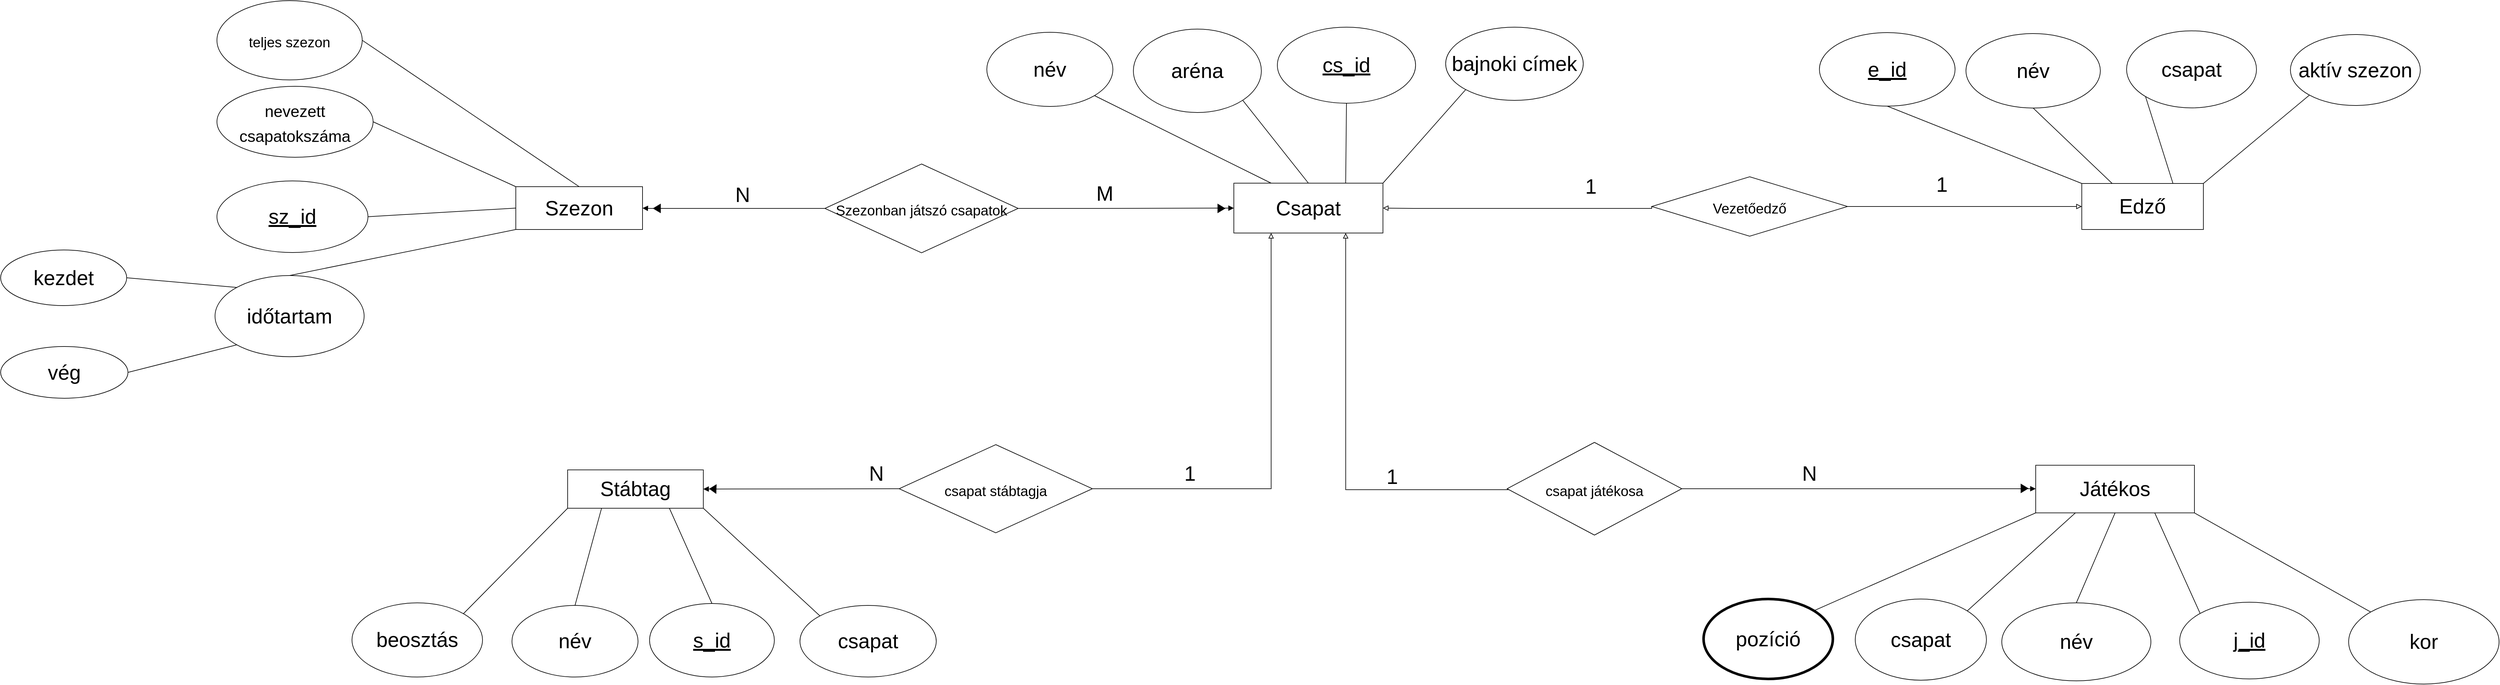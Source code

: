 <mxfile version="13.9.9" type="device"><diagram id="BLKmbr95gi4pKN_UDhJv" name="1 oldal"><mxGraphModel dx="2698" dy="269" grid="0" gridSize="10" guides="1" tooltips="1" connect="1" arrows="1" fold="1" page="1" pageScale="1" pageWidth="2336" pageHeight="1654" math="0" shadow="0"><root><mxCell id="0"/><mxCell id="1" parent="0"/><mxCell id="sl0xox80fRv7dM-zozo9-1" value="Szezon" style="rounded=0;whiteSpace=wrap;html=1;fontSize=32;" parent="1" vertex="1"><mxGeometry x="-498" y="628" width="198" height="67" as="geometry"/></mxCell><mxCell id="sl0xox80fRv7dM-zozo9-2" value="Csapat" style="rounded=0;whiteSpace=wrap;html=1;fontSize=32;" parent="1" vertex="1"><mxGeometry x="624" y="622.5" width="233" height="78" as="geometry"/></mxCell><mxCell id="sl0xox80fRv7dM-zozo9-3" value="Játékos" style="rounded=0;whiteSpace=wrap;html=1;fontSize=32;" parent="1" vertex="1"><mxGeometry x="1877" y="1063.75" width="248" height="74.5" as="geometry"/></mxCell><mxCell id="sl0xox80fRv7dM-zozo9-4" value="Edző" style="rounded=0;whiteSpace=wrap;html=1;fontSize=32;" parent="1" vertex="1"><mxGeometry x="1949" y="623" width="190" height="72" as="geometry"/></mxCell><mxCell id="sl0xox80fRv7dM-zozo9-6" value="Stábtag" style="rounded=0;whiteSpace=wrap;html=1;fontSize=32;" parent="1" vertex="1"><mxGeometry x="-417" y="1071" width="212" height="60" as="geometry"/></mxCell><mxCell id="sl0xox80fRv7dM-zozo9-32" value="sz_id" style="ellipse;whiteSpace=wrap;html=1;fontSize=32;fontStyle=4" parent="1" vertex="1"><mxGeometry x="-965" y="619" width="236" height="112" as="geometry"/></mxCell><mxCell id="sl0xox80fRv7dM-zozo9-33" value="időtartam" style="ellipse;whiteSpace=wrap;html=1;fontSize=32;" parent="1" vertex="1"><mxGeometry x="-968" y="767" width="233" height="127" as="geometry"/></mxCell><mxCell id="sl0xox80fRv7dM-zozo9-34" value="kezdet" style="ellipse;whiteSpace=wrap;html=1;fontSize=32;" parent="1" vertex="1"><mxGeometry x="-1303" y="727" width="197" height="87" as="geometry"/></mxCell><mxCell id="sl0xox80fRv7dM-zozo9-35" value="vég" style="ellipse;whiteSpace=wrap;html=1;fontSize=32;" parent="1" vertex="1"><mxGeometry x="-1303" y="878" width="199" height="81" as="geometry"/></mxCell><mxCell id="sl0xox80fRv7dM-zozo9-36" value="" style="endArrow=none;html=1;fontSize=32;exitX=1;exitY=0.5;exitDx=0;exitDy=0;entryX=0;entryY=0.5;entryDx=0;entryDy=0;" parent="1" source="sl0xox80fRv7dM-zozo9-32" target="sl0xox80fRv7dM-zozo9-1" edge="1"><mxGeometry width="50" height="50" relative="1" as="geometry"><mxPoint x="-492" y="759" as="sourcePoint"/><mxPoint x="-442" y="709" as="targetPoint"/></mxGeometry></mxCell><mxCell id="sl0xox80fRv7dM-zozo9-38" value="" style="endArrow=none;html=1;fontSize=32;entryX=0;entryY=1;entryDx=0;entryDy=0;exitX=0.5;exitY=0;exitDx=0;exitDy=0;" parent="1" source="sl0xox80fRv7dM-zozo9-33" target="sl0xox80fRv7dM-zozo9-1" edge="1"><mxGeometry width="50" height="50" relative="1" as="geometry"><mxPoint x="-436" y="765" as="sourcePoint"/><mxPoint x="-386" y="715" as="targetPoint"/></mxGeometry></mxCell><mxCell id="sl0xox80fRv7dM-zozo9-39" value="" style="endArrow=none;html=1;fontSize=32;exitX=0;exitY=0;exitDx=0;exitDy=0;entryX=1;entryY=0.5;entryDx=0;entryDy=0;" parent="1" source="sl0xox80fRv7dM-zozo9-33" target="sl0xox80fRv7dM-zozo9-34" edge="1"><mxGeometry width="50" height="50" relative="1" as="geometry"><mxPoint x="-196" y="754" as="sourcePoint"/><mxPoint x="-146" y="704" as="targetPoint"/></mxGeometry></mxCell><mxCell id="sl0xox80fRv7dM-zozo9-40" value="" style="endArrow=none;html=1;fontSize=32;entryX=0;entryY=1;entryDx=0;entryDy=0;exitX=1;exitY=0.5;exitDx=0;exitDy=0;" parent="1" source="sl0xox80fRv7dM-zozo9-35" target="sl0xox80fRv7dM-zozo9-33" edge="1"><mxGeometry width="50" height="50" relative="1" as="geometry"><mxPoint x="-371" y="957" as="sourcePoint"/><mxPoint x="-321" y="907" as="targetPoint"/></mxGeometry></mxCell><mxCell id="sl0xox80fRv7dM-zozo9-41" value="&lt;font style=&quot;font-size: 25px&quot;&gt;nevezett csapatokszáma&lt;/font&gt;" style="ellipse;whiteSpace=wrap;html=1;fontSize=32;" parent="1" vertex="1"><mxGeometry x="-965" y="471" width="244" height="111" as="geometry"/></mxCell><mxCell id="sl0xox80fRv7dM-zozo9-42" value="" style="endArrow=none;html=1;fontSize=32;exitX=0;exitY=0;exitDx=0;exitDy=0;entryX=1;entryY=0.5;entryDx=0;entryDy=0;" parent="1" source="sl0xox80fRv7dM-zozo9-1" target="sl0xox80fRv7dM-zozo9-41" edge="1"><mxGeometry width="50" height="50" relative="1" as="geometry"><mxPoint x="-100" y="738" as="sourcePoint"/><mxPoint x="-50" y="688" as="targetPoint"/></mxGeometry></mxCell><mxCell id="sl0xox80fRv7dM-zozo9-43" value="&lt;font style=&quot;font-size: 22px&quot;&gt;teljes szezon&lt;/font&gt;" style="ellipse;whiteSpace=wrap;html=1;fontSize=32;" parent="1" vertex="1"><mxGeometry x="-965" y="337" width="227" height="124" as="geometry"/></mxCell><mxCell id="sl0xox80fRv7dM-zozo9-44" value="" style="endArrow=none;html=1;fontSize=32;entryX=1;entryY=0.5;entryDx=0;entryDy=0;exitX=0.5;exitY=0;exitDx=0;exitDy=0;" parent="1" source="sl0xox80fRv7dM-zozo9-1" target="sl0xox80fRv7dM-zozo9-43" edge="1"><mxGeometry width="50" height="50" relative="1" as="geometry"><mxPoint x="-341" y="703" as="sourcePoint"/><mxPoint x="-291" y="653" as="targetPoint"/><Array as="points"/></mxGeometry></mxCell><mxCell id="sl0xox80fRv7dM-zozo9-48" style="edgeStyle=orthogonalEdgeStyle;rounded=0;orthogonalLoop=1;jettySize=auto;html=1;exitX=0;exitY=0.5;exitDx=0;exitDy=0;entryX=1;entryY=0.5;entryDx=0;entryDy=0;fontSize=32;endArrow=block;endFill=0;" parent="1" source="sl0xox80fRv7dM-zozo9-46" target="sl0xox80fRv7dM-zozo9-2" edge="1"><mxGeometry relative="1" as="geometry"><Array as="points"><mxPoint x="1277" y="662"/><mxPoint x="905" y="662"/></Array></mxGeometry></mxCell><mxCell id="sl0xox80fRv7dM-zozo9-49" style="edgeStyle=orthogonalEdgeStyle;rounded=0;orthogonalLoop=1;jettySize=auto;html=1;exitX=1;exitY=0.5;exitDx=0;exitDy=0;fontSize=32;endArrow=block;endFill=0;entryX=0;entryY=0.5;entryDx=0;entryDy=0;" parent="1" source="sl0xox80fRv7dM-zozo9-46" target="sl0xox80fRv7dM-zozo9-4" edge="1"><mxGeometry relative="1" as="geometry"><Array as="points"><mxPoint x="1648" y="659"/><mxPoint x="1648" y="659"/></Array><mxPoint x="1858" y="650" as="targetPoint"/></mxGeometry></mxCell><mxCell id="sl0xox80fRv7dM-zozo9-46" value="&lt;font style=&quot;font-size: 22px&quot;&gt;Vezetőedző&lt;/font&gt;" style="rhombus;whiteSpace=wrap;html=1;fontSize=32;" parent="1" vertex="1"><mxGeometry x="1277" y="612.5" width="306" height="93" as="geometry"/></mxCell><mxCell id="sl0xox80fRv7dM-zozo9-52" style="edgeStyle=orthogonalEdgeStyle;rounded=0;orthogonalLoop=1;jettySize=auto;html=1;fontSize=32;endArrow=block;endFill=0;entryX=0.75;entryY=1;entryDx=0;entryDy=0;exitX=0;exitY=0.5;exitDx=0;exitDy=0;" parent="1" source="sl0xox80fRv7dM-zozo9-51" target="sl0xox80fRv7dM-zozo9-2" edge="1"><mxGeometry relative="1" as="geometry"><mxPoint x="740" y="785" as="targetPoint"/><Array as="points"><mxPoint x="1056" y="1101"/><mxPoint x="782" y="1102"/></Array></mxGeometry></mxCell><mxCell id="sl0xox80fRv7dM-zozo9-53" style="edgeStyle=orthogonalEdgeStyle;rounded=0;orthogonalLoop=1;jettySize=auto;html=1;fontSize=32;endArrow=block;endFill=1;exitX=1;exitY=0.5;exitDx=0;exitDy=0;" parent="1" source="sl0xox80fRv7dM-zozo9-51" target="sl0xox80fRv7dM-zozo9-3" edge="1"><mxGeometry relative="1" as="geometry"><mxPoint x="1101" y="1164" as="sourcePoint"/><Array as="points"><mxPoint x="1842" y="1101"/></Array></mxGeometry></mxCell><mxCell id="sl0xox80fRv7dM-zozo9-51" value="&lt;font style=&quot;font-size: 22px&quot;&gt;csapat játékosa&lt;/font&gt;" style="rhombus;whiteSpace=wrap;html=1;fontSize=32;" parent="1" vertex="1"><mxGeometry x="1051" y="1028" width="273" height="145" as="geometry"/></mxCell><mxCell id="sl0xox80fRv7dM-zozo9-58" value="1" style="text;html=1;strokeColor=none;fillColor=none;align=center;verticalAlign=middle;whiteSpace=wrap;rounded=0;fontSize=32;" parent="1" vertex="1"><mxGeometry x="1162" y="618" width="40" height="20" as="geometry"/></mxCell><mxCell id="sl0xox80fRv7dM-zozo9-59" value="1" style="text;html=1;align=center;verticalAlign=middle;resizable=0;points=[];autosize=1;fontSize=32;" parent="1" vertex="1"><mxGeometry x="1716" y="604" width="28" height="42" as="geometry"/></mxCell><mxCell id="sl0xox80fRv7dM-zozo9-60" value="1" style="text;html=1;align=center;verticalAlign=middle;resizable=0;points=[];autosize=1;fontSize=32;" parent="1" vertex="1"><mxGeometry x="857" y="1060.5" width="28" height="42" as="geometry"/></mxCell><mxCell id="sl0xox80fRv7dM-zozo9-61" value="N" style="text;html=1;align=center;verticalAlign=middle;resizable=0;points=[];autosize=1;fontSize=32;" parent="1" vertex="1"><mxGeometry x="1506" y="1056" width="33" height="42" as="geometry"/></mxCell><mxCell id="sl0xox80fRv7dM-zozo9-63" style="edgeStyle=orthogonalEdgeStyle;rounded=0;orthogonalLoop=1;jettySize=auto;html=1;entryX=1;entryY=0.5;entryDx=0;entryDy=0;endArrow=block;endFill=1;fontSize=32;exitX=0;exitY=0.5;exitDx=0;exitDy=0;" parent="1" source="sl0xox80fRv7dM-zozo9-62" target="sl0xox80fRv7dM-zozo9-1" edge="1"><mxGeometry relative="1" as="geometry"><mxPoint x="40" y="996" as="sourcePoint"/><Array as="points"><mxPoint x="-291" y="662"/></Array></mxGeometry></mxCell><mxCell id="sl0xox80fRv7dM-zozo9-64" style="edgeStyle=orthogonalEdgeStyle;rounded=0;orthogonalLoop=1;jettySize=auto;html=1;entryX=0;entryY=0.5;entryDx=0;entryDy=0;endArrow=block;endFill=1;fontSize=32;exitX=1;exitY=0.5;exitDx=0;exitDy=0;" parent="1" source="sl0xox80fRv7dM-zozo9-62" target="sl0xox80fRv7dM-zozo9-2" edge="1"><mxGeometry relative="1" as="geometry"><Array as="points"><mxPoint x="409" y="662"/><mxPoint x="409" y="662"/></Array></mxGeometry></mxCell><mxCell id="sl0xox80fRv7dM-zozo9-62" value="&lt;font style=&quot;font-size: 22px&quot;&gt;Szezonban játszó csapatok&lt;/font&gt;" style="rhombus;whiteSpace=wrap;html=1;fontSize=32;" parent="1" vertex="1"><mxGeometry x="-15" y="592.5" width="302" height="139" as="geometry"/></mxCell><mxCell id="sl0xox80fRv7dM-zozo9-65" value="N" style="text;html=1;align=center;verticalAlign=middle;resizable=0;points=[];autosize=1;fontSize=32;" parent="1" vertex="1"><mxGeometry x="-161" y="620" width="33" height="42" as="geometry"/></mxCell><mxCell id="sl0xox80fRv7dM-zozo9-66" value="M" style="text;html=1;align=center;verticalAlign=middle;resizable=0;points=[];autosize=1;fontSize=32;" parent="1" vertex="1"><mxGeometry x="403" y="618" width="37" height="42" as="geometry"/></mxCell><mxCell id="sl0xox80fRv7dM-zozo9-68" style="edgeStyle=orthogonalEdgeStyle;rounded=0;orthogonalLoop=1;jettySize=auto;html=1;exitX=0;exitY=0.5;exitDx=0;exitDy=0;endArrow=block;endFill=1;fontSize=32;entryX=1;entryY=0.5;entryDx=0;entryDy=0;" parent="1" source="sl0xox80fRv7dM-zozo9-67" target="sl0xox80fRv7dM-zozo9-6" edge="1"><mxGeometry relative="1" as="geometry"><Array as="points"><mxPoint x="101" y="1101"/></Array><mxPoint x="-171" y="1107" as="targetPoint"/></mxGeometry></mxCell><mxCell id="sl0xox80fRv7dM-zozo9-69" style="edgeStyle=orthogonalEdgeStyle;rounded=0;orthogonalLoop=1;jettySize=auto;html=1;endArrow=block;endFill=0;fontSize=32;exitX=1;exitY=0.5;exitDx=0;exitDy=0;entryX=0.25;entryY=1;entryDx=0;entryDy=0;" parent="1" source="sl0xox80fRv7dM-zozo9-67" target="sl0xox80fRv7dM-zozo9-2" edge="1"><mxGeometry relative="1" as="geometry"><mxPoint x="423" y="1104" as="sourcePoint"/><Array as="points"><mxPoint x="682" y="1100"/></Array><mxPoint x="634" y="807" as="targetPoint"/></mxGeometry></mxCell><mxCell id="sl0xox80fRv7dM-zozo9-67" value="&lt;font style=&quot;font-size: 22px&quot;&gt;csapat stábtagja&lt;/font&gt;" style="rhombus;whiteSpace=wrap;html=1;fontSize=32;" parent="1" vertex="1"><mxGeometry x="101" y="1031.5" width="302" height="138" as="geometry"/></mxCell><mxCell id="sl0xox80fRv7dM-zozo9-70" value="1" style="text;html=1;align=center;verticalAlign=middle;resizable=0;points=[];autosize=1;fontSize=32;" parent="1" vertex="1"><mxGeometry x="541" y="1056" width="28" height="42" as="geometry"/></mxCell><mxCell id="sl0xox80fRv7dM-zozo9-71" value="N" style="text;html=1;align=center;verticalAlign=middle;resizable=0;points=[];autosize=1;fontSize=32;" parent="1" vertex="1"><mxGeometry x="48" y="1056" width="33" height="42" as="geometry"/></mxCell><mxCell id="sl0xox80fRv7dM-zozo9-72" value="j_id" style="ellipse;whiteSpace=wrap;html=1;fontSize=32;fontStyle=4" parent="1" vertex="1"><mxGeometry x="2102" y="1278" width="218" height="120" as="geometry"/></mxCell><mxCell id="sl0xox80fRv7dM-zozo9-73" value="név" style="ellipse;whiteSpace=wrap;html=1;fontSize=32;" parent="1" vertex="1"><mxGeometry x="1824" y="1279" width="233" height="122" as="geometry"/></mxCell><mxCell id="sl0xox80fRv7dM-zozo9-74" value="kor" style="ellipse;whiteSpace=wrap;html=1;fontSize=32;" parent="1" vertex="1"><mxGeometry x="2366" y="1274" width="235" height="132" as="geometry"/></mxCell><mxCell id="sl0xox80fRv7dM-zozo9-75" value="csapat" style="ellipse;whiteSpace=wrap;html=1;fontSize=32;" parent="1" vertex="1"><mxGeometry x="1595" y="1273" width="205" height="127" as="geometry"/></mxCell><mxCell id="sl0xox80fRv7dM-zozo9-76" value="pozíció" style="ellipse;whiteSpace=wrap;html=1;fontSize=32;shadow=0;sketch=0;strokeWidth=4;" parent="1" vertex="1"><mxGeometry x="1358" y="1273" width="202" height="125" as="geometry"/></mxCell><mxCell id="sl0xox80fRv7dM-zozo9-77" value="" style="endArrow=none;html=1;fontSize=32;entryX=0;entryY=1;entryDx=0;entryDy=0;exitX=1;exitY=0;exitDx=0;exitDy=0;" parent="1" source="sl0xox80fRv7dM-zozo9-76" target="sl0xox80fRv7dM-zozo9-3" edge="1"><mxGeometry width="50" height="50" relative="1" as="geometry"><mxPoint x="1467" y="803" as="sourcePoint"/><mxPoint x="1517" y="753" as="targetPoint"/></mxGeometry></mxCell><mxCell id="sl0xox80fRv7dM-zozo9-78" value="" style="endArrow=none;html=1;fontSize=32;entryX=0.25;entryY=1;entryDx=0;entryDy=0;exitX=1;exitY=0;exitDx=0;exitDy=0;" parent="1" source="sl0xox80fRv7dM-zozo9-75" target="sl0xox80fRv7dM-zozo9-3" edge="1"><mxGeometry width="50" height="50" relative="1" as="geometry"><mxPoint x="1726" y="827" as="sourcePoint"/><mxPoint x="1776" y="777" as="targetPoint"/></mxGeometry></mxCell><mxCell id="sl0xox80fRv7dM-zozo9-79" value="" style="endArrow=none;html=1;fontSize=32;entryX=0.5;entryY=1;entryDx=0;entryDy=0;exitX=0.5;exitY=0;exitDx=0;exitDy=0;" parent="1" source="sl0xox80fRv7dM-zozo9-73" target="sl0xox80fRv7dM-zozo9-3" edge="1"><mxGeometry width="50" height="50" relative="1" as="geometry"><mxPoint x="1840" y="814" as="sourcePoint"/><mxPoint x="1890" y="764" as="targetPoint"/></mxGeometry></mxCell><mxCell id="sl0xox80fRv7dM-zozo9-80" value="" style="endArrow=none;html=1;fontSize=32;entryX=0;entryY=0;entryDx=0;entryDy=0;exitX=0.75;exitY=1;exitDx=0;exitDy=0;" parent="1" source="sl0xox80fRv7dM-zozo9-3" target="sl0xox80fRv7dM-zozo9-72" edge="1"><mxGeometry width="50" height="50" relative="1" as="geometry"><mxPoint x="1861" y="737" as="sourcePoint"/><mxPoint x="1911" y="687" as="targetPoint"/></mxGeometry></mxCell><mxCell id="sl0xox80fRv7dM-zozo9-81" value="" style="endArrow=none;html=1;fontSize=32;entryX=0;entryY=0;entryDx=0;entryDy=0;exitX=1;exitY=1;exitDx=0;exitDy=0;" parent="1" source="sl0xox80fRv7dM-zozo9-3" target="sl0xox80fRv7dM-zozo9-74" edge="1"><mxGeometry width="50" height="50" relative="1" as="geometry"><mxPoint x="1761" y="693" as="sourcePoint"/><mxPoint x="1811" y="643" as="targetPoint"/></mxGeometry></mxCell><mxCell id="sl0xox80fRv7dM-zozo9-82" value="s_id" style="ellipse;whiteSpace=wrap;html=1;shadow=0;sketch=0;strokeColor=#000000;strokeWidth=1;fillColor=#ffffff;fontSize=32;fontStyle=4" parent="1" vertex="1"><mxGeometry x="-289" y="1280" width="195" height="115" as="geometry"/></mxCell><mxCell id="sl0xox80fRv7dM-zozo9-83" value="név" style="ellipse;whiteSpace=wrap;html=1;shadow=0;sketch=0;strokeColor=#000000;strokeWidth=1;fillColor=#ffffff;fontSize=32;" parent="1" vertex="1"><mxGeometry x="-504" y="1283" width="197" height="112" as="geometry"/></mxCell><mxCell id="sl0xox80fRv7dM-zozo9-84" value="beosztás" style="ellipse;whiteSpace=wrap;html=1;shadow=0;sketch=0;strokeColor=#000000;strokeWidth=1;fillColor=#ffffff;fontSize=32;" parent="1" vertex="1"><mxGeometry x="-754" y="1279" width="204" height="116" as="geometry"/></mxCell><mxCell id="sl0xox80fRv7dM-zozo9-85" value="csapat" style="ellipse;whiteSpace=wrap;html=1;shadow=0;sketch=0;strokeColor=#000000;strokeWidth=1;fillColor=#ffffff;fontSize=32;" parent="1" vertex="1"><mxGeometry x="-54" y="1283" width="213" height="112" as="geometry"/></mxCell><mxCell id="sl0xox80fRv7dM-zozo9-86" value="" style="endArrow=none;html=1;fontSize=32;exitX=0.5;exitY=0;exitDx=0;exitDy=0;entryX=0.75;entryY=1;entryDx=0;entryDy=0;" parent="1" source="sl0xox80fRv7dM-zozo9-82" target="sl0xox80fRv7dM-zozo9-6" edge="1"><mxGeometry width="50" height="50" relative="1" as="geometry"><mxPoint x="812" y="165" as="sourcePoint"/><mxPoint x="862" y="115" as="targetPoint"/></mxGeometry></mxCell><mxCell id="sl0xox80fRv7dM-zozo9-87" value="" style="endArrow=none;html=1;fontSize=32;entryX=0;entryY=0;entryDx=0;entryDy=0;exitX=1;exitY=1;exitDx=0;exitDy=0;" parent="1" source="sl0xox80fRv7dM-zozo9-6" target="sl0xox80fRv7dM-zozo9-85" edge="1"><mxGeometry width="50" height="50" relative="1" as="geometry"><mxPoint x="459" y="25" as="sourcePoint"/><mxPoint x="509" y="-25" as="targetPoint"/></mxGeometry></mxCell><mxCell id="sl0xox80fRv7dM-zozo9-88" value="" style="endArrow=none;html=1;fontSize=32;entryX=0;entryY=1;entryDx=0;entryDy=0;exitX=1;exitY=0;exitDx=0;exitDy=0;" parent="1" source="sl0xox80fRv7dM-zozo9-84" target="sl0xox80fRv7dM-zozo9-6" edge="1"><mxGeometry width="50" height="50" relative="1" as="geometry"><mxPoint x="-333" y="1103" as="sourcePoint"/><mxPoint x="-283" y="1094" as="targetPoint"/></mxGeometry></mxCell><mxCell id="sl0xox80fRv7dM-zozo9-89" value="" style="endArrow=none;html=1;fontSize=32;entryX=0.25;entryY=1;entryDx=0;entryDy=0;exitX=0.5;exitY=0;exitDx=0;exitDy=0;" parent="1" source="sl0xox80fRv7dM-zozo9-83" target="sl0xox80fRv7dM-zozo9-6" edge="1"><mxGeometry width="50" height="50" relative="1" as="geometry"><mxPoint x="7" y="1257" as="sourcePoint"/><mxPoint x="57" y="1207" as="targetPoint"/></mxGeometry></mxCell><mxCell id="sl0xox80fRv7dM-zozo9-90" value="e_id" style="ellipse;whiteSpace=wrap;html=1;shadow=0;sketch=0;strokeColor=#000000;strokeWidth=1;fillColor=#ffffff;fontSize=32;fontStyle=4" parent="1" vertex="1"><mxGeometry x="1539" y="387" width="212" height="115" as="geometry"/></mxCell><mxCell id="sl0xox80fRv7dM-zozo9-91" value="név" style="ellipse;whiteSpace=wrap;html=1;shadow=0;sketch=0;strokeColor=#000000;strokeWidth=1;fillColor=#ffffff;fontSize=32;" parent="1" vertex="1"><mxGeometry x="1768" y="388.5" width="210" height="116.5" as="geometry"/></mxCell><mxCell id="sl0xox80fRv7dM-zozo9-92" value="csapat" style="ellipse;whiteSpace=wrap;html=1;shadow=0;sketch=0;strokeColor=#000000;strokeWidth=1;fillColor=#ffffff;fontSize=32;" parent="1" vertex="1"><mxGeometry x="2019" y="384.25" width="203" height="120.5" as="geometry"/></mxCell><mxCell id="sl0xox80fRv7dM-zozo9-93" value="aktív szezon" style="ellipse;whiteSpace=wrap;html=1;shadow=0;sketch=0;strokeColor=#000000;strokeWidth=1;fillColor=#ffffff;fontSize=32;" parent="1" vertex="1"><mxGeometry x="2275" y="390" width="203" height="111" as="geometry"/></mxCell><mxCell id="sl0xox80fRv7dM-zozo9-94" value="" style="endArrow=none;html=1;fontSize=32;entryX=0.5;entryY=1;entryDx=0;entryDy=0;exitX=0;exitY=0;exitDx=0;exitDy=0;" parent="1" source="sl0xox80fRv7dM-zozo9-4" target="sl0xox80fRv7dM-zozo9-90" edge="1"><mxGeometry width="50" height="50" relative="1" as="geometry"><mxPoint x="1974" y="599" as="sourcePoint"/><mxPoint x="1911.0" y="544.0" as="targetPoint"/></mxGeometry></mxCell><mxCell id="sl0xox80fRv7dM-zozo9-95" value="" style="endArrow=none;html=1;fontSize=32;entryX=0.5;entryY=1;entryDx=0;entryDy=0;exitX=0.25;exitY=0;exitDx=0;exitDy=0;" parent="1" source="sl0xox80fRv7dM-zozo9-4" target="sl0xox80fRv7dM-zozo9-91" edge="1"><mxGeometry width="50" height="50" relative="1" as="geometry"><mxPoint x="2021" y="614" as="sourcePoint"/><mxPoint x="2071" y="564" as="targetPoint"/></mxGeometry></mxCell><mxCell id="sl0xox80fRv7dM-zozo9-96" value="" style="endArrow=none;html=1;fontSize=32;entryX=0;entryY=1;entryDx=0;entryDy=0;exitX=0.75;exitY=0;exitDx=0;exitDy=0;" parent="1" source="sl0xox80fRv7dM-zozo9-4" target="sl0xox80fRv7dM-zozo9-92" edge="1"><mxGeometry width="50" height="50" relative="1" as="geometry"><mxPoint x="2037" y="723" as="sourcePoint"/><mxPoint x="2087" y="673" as="targetPoint"/></mxGeometry></mxCell><mxCell id="sl0xox80fRv7dM-zozo9-97" value="" style="endArrow=none;html=1;fontSize=32;entryX=1;entryY=0;entryDx=0;entryDy=0;exitX=0;exitY=1;exitDx=0;exitDy=0;" parent="1" source="sl0xox80fRv7dM-zozo9-93" target="sl0xox80fRv7dM-zozo9-4" edge="1"><mxGeometry width="50" height="50" relative="1" as="geometry"><mxPoint x="1820" y="722" as="sourcePoint"/><mxPoint x="1870" y="672" as="targetPoint"/></mxGeometry></mxCell><mxCell id="sl0xox80fRv7dM-zozo9-98" value="cs_id" style="ellipse;whiteSpace=wrap;html=1;shadow=0;sketch=0;strokeColor=#000000;strokeWidth=1;fillColor=#ffffff;fontSize=32;fontStyle=4" parent="1" vertex="1"><mxGeometry x="692" y="378.5" width="216" height="119" as="geometry"/></mxCell><mxCell id="sl0xox80fRv7dM-zozo9-99" value="név" style="ellipse;whiteSpace=wrap;html=1;shadow=0;sketch=0;strokeColor=#000000;strokeWidth=1;fillColor=#ffffff;fontSize=32;" parent="1" vertex="1"><mxGeometry x="238" y="386.5" width="197" height="116" as="geometry"/></mxCell><mxCell id="sl0xox80fRv7dM-zozo9-100" value="bajnoki címek" style="ellipse;whiteSpace=wrap;html=1;shadow=0;sketch=0;strokeColor=#000000;strokeWidth=1;fillColor=#ffffff;fontSize=32;" parent="1" vertex="1"><mxGeometry x="955" y="378.5" width="215" height="114.5" as="geometry"/></mxCell><mxCell id="sl0xox80fRv7dM-zozo9-101" value="aréna" style="ellipse;whiteSpace=wrap;html=1;shadow=0;sketch=0;strokeColor=#000000;strokeWidth=1;fillColor=#ffffff;fontSize=32;" parent="1" vertex="1"><mxGeometry x="467" y="381.5" width="200" height="130.5" as="geometry"/></mxCell><mxCell id="sl0xox80fRv7dM-zozo9-102" value="" style="endArrow=none;html=1;fontSize=32;entryX=0.75;entryY=0;entryDx=0;entryDy=0;exitX=0.5;exitY=1;exitDx=0;exitDy=0;" parent="1" source="sl0xox80fRv7dM-zozo9-98" target="sl0xox80fRv7dM-zozo9-2" edge="1"><mxGeometry width="50" height="50" relative="1" as="geometry"><mxPoint x="726" y="785" as="sourcePoint"/><mxPoint x="776" y="735" as="targetPoint"/></mxGeometry></mxCell><mxCell id="sl0xox80fRv7dM-zozo9-103" value="" style="endArrow=none;html=1;fontSize=32;entryX=0.5;entryY=0;entryDx=0;entryDy=0;exitX=1;exitY=1;exitDx=0;exitDy=0;" parent="1" source="sl0xox80fRv7dM-zozo9-101" target="sl0xox80fRv7dM-zozo9-2" edge="1"><mxGeometry width="50" height="50" relative="1" as="geometry"><mxPoint x="627" y="777" as="sourcePoint"/><mxPoint x="677" y="727" as="targetPoint"/></mxGeometry></mxCell><mxCell id="sl0xox80fRv7dM-zozo9-104" value="" style="endArrow=none;html=1;fontSize=32;entryX=0.25;entryY=0;entryDx=0;entryDy=0;exitX=1;exitY=1;exitDx=0;exitDy=0;" parent="1" source="sl0xox80fRv7dM-zozo9-99" target="sl0xox80fRv7dM-zozo9-2" edge="1"><mxGeometry width="50" height="50" relative="1" as="geometry"><mxPoint x="620" y="786" as="sourcePoint"/><mxPoint x="670" y="736" as="targetPoint"/></mxGeometry></mxCell><mxCell id="sl0xox80fRv7dM-zozo9-105" value="" style="endArrow=none;html=1;fontSize=32;entryX=1;entryY=0;entryDx=0;entryDy=0;exitX=0;exitY=1;exitDx=0;exitDy=0;" parent="1" source="sl0xox80fRv7dM-zozo9-100" target="sl0xox80fRv7dM-zozo9-2" edge="1"><mxGeometry width="50" height="50" relative="1" as="geometry"><mxPoint x="740" y="796" as="sourcePoint"/><mxPoint x="790" y="746" as="targetPoint"/></mxGeometry></mxCell><mxCell id="qPaAjyBoxtBBNLwLZHfd-5" value="" style="shape=mxgraph.arrows2.wedgeArrow;html=1;bendable=0;startWidth=6.667;fillColor=strokeColor;defaultFillColor=invert;defaultGradientColor=invert;rounded=0;" parent="1" edge="1"><mxGeometry width="100" height="100" relative="1" as="geometry"><mxPoint x="1854" y="1100" as="sourcePoint"/><mxPoint x="1865" y="1100" as="targetPoint"/></mxGeometry></mxCell><mxCell id="qPaAjyBoxtBBNLwLZHfd-7" value="&lt;span style=&quot;color: rgba(0, 0, 0, 0); font-family: monospace; font-size: 0px; text-align: start;&quot;&gt;%3CmxGraphModel%3E%3Croot%3E%3CmxCell%20id%3D%220%22%2F%3E%3CmxCell%20id%3D%221%22%20parent%3D%220%22%2F%3E%3CmxCell%20id%3D%222%22%20value%3D%22%22%20style%3D%22shape%3Dmxgraph.arrows2.wedgeArrow%3Bhtml%3D1%3Bbendable%3D0%3BstartWidth%3D6.667%3BfillColor%3DstrokeColor%3BdefaultFillColor%3Dinvert%3BdefaultGradientColor%3Dinvert%3Brounded%3D0%3B%22%20edge%3D%221%22%20parent%3D%221%22%3E%3CmxGeometry%20width%3D%22100%22%20height%3D%22100%22%20relative%3D%221%22%20as%3D%22geometry%22%3E%3CmxPoint%20x%3D%221854%22%20y%3D%221100%22%20as%3D%22sourcePoint%22%2F%3E%3CmxPoint%20x%3D%221865%22%20y%3D%221100%22%20as%3D%22targetPoint%22%2F%3E%3C%2FmxGeometry%3E%3C%2FmxCell%3E%3C%2Froot%3E%3C%2FmxGraphModel%3E&lt;/span&gt;" style="text;html=1;align=center;verticalAlign=middle;resizable=0;points=[];autosize=1;strokeColor=none;fillColor=none;" parent="1" vertex="1"><mxGeometry x="113" y="957" width="18" height="26" as="geometry"/></mxCell><mxCell id="qPaAjyBoxtBBNLwLZHfd-8" value="" style="shape=mxgraph.arrows2.wedgeArrow;html=1;bendable=0;startWidth=6.667;fillColor=strokeColor;defaultFillColor=invert;defaultGradientColor=invert;rounded=0;" parent="1" edge="1"><mxGeometry width="100" height="100" relative="1" as="geometry"><mxPoint x="-185" y="1101" as="sourcePoint"/><mxPoint x="-195" y="1100.67" as="targetPoint"/></mxGeometry></mxCell><mxCell id="qPaAjyBoxtBBNLwLZHfd-9" value="" style="shape=mxgraph.arrows2.wedgeArrow;html=1;bendable=0;startWidth=6.667;fillColor=strokeColor;defaultFillColor=invert;defaultGradientColor=invert;rounded=0;" parent="1" edge="1"><mxGeometry width="100" height="100" relative="1" as="geometry"><mxPoint x="-272" y="662" as="sourcePoint"/><mxPoint x="-283" y="662" as="targetPoint"/></mxGeometry></mxCell><mxCell id="qPaAjyBoxtBBNLwLZHfd-10" value="" style="shape=mxgraph.arrows2.wedgeArrow;html=1;bendable=0;startWidth=6.667;fillColor=strokeColor;defaultFillColor=invert;defaultGradientColor=invert;rounded=0;" parent="1" edge="1"><mxGeometry width="100" height="100" relative="1" as="geometry"><mxPoint x="599" y="662" as="sourcePoint"/><mxPoint x="610" y="662" as="targetPoint"/></mxGeometry></mxCell></root></mxGraphModel></diagram></mxfile>